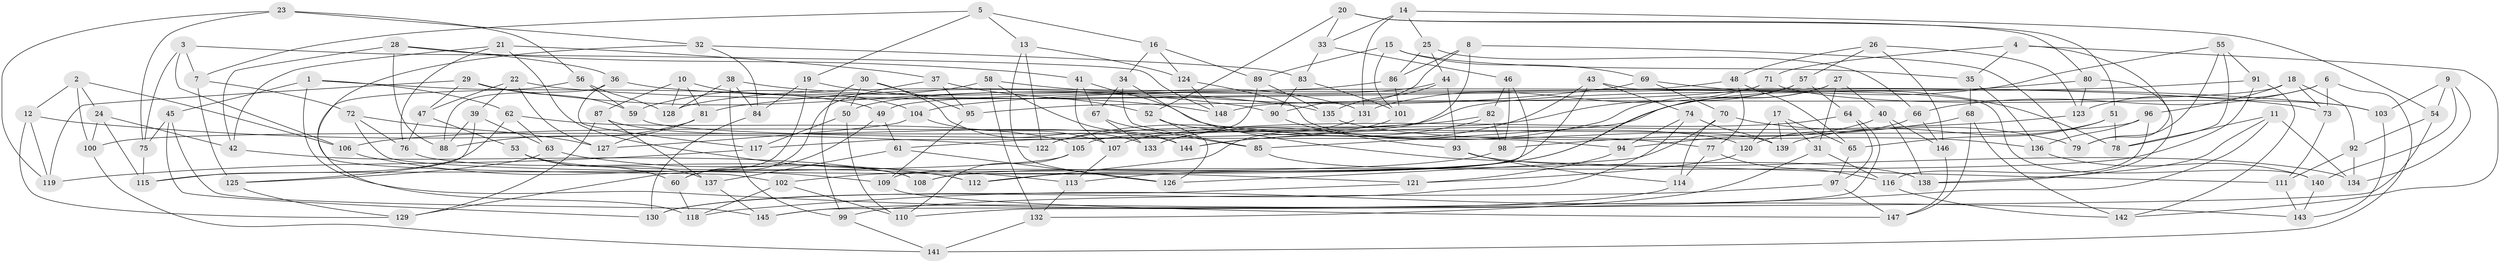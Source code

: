 // Generated by graph-tools (version 1.1) at 2025/26/03/09/25 03:26:57]
// undirected, 148 vertices, 296 edges
graph export_dot {
graph [start="1"]
  node [color=gray90,style=filled];
  1;
  2;
  3;
  4;
  5;
  6;
  7;
  8;
  9;
  10;
  11;
  12;
  13;
  14;
  15;
  16;
  17;
  18;
  19;
  20;
  21;
  22;
  23;
  24;
  25;
  26;
  27;
  28;
  29;
  30;
  31;
  32;
  33;
  34;
  35;
  36;
  37;
  38;
  39;
  40;
  41;
  42;
  43;
  44;
  45;
  46;
  47;
  48;
  49;
  50;
  51;
  52;
  53;
  54;
  55;
  56;
  57;
  58;
  59;
  60;
  61;
  62;
  63;
  64;
  65;
  66;
  67;
  68;
  69;
  70;
  71;
  72;
  73;
  74;
  75;
  76;
  77;
  78;
  79;
  80;
  81;
  82;
  83;
  84;
  85;
  86;
  87;
  88;
  89;
  90;
  91;
  92;
  93;
  94;
  95;
  96;
  97;
  98;
  99;
  100;
  101;
  102;
  103;
  104;
  105;
  106;
  107;
  108;
  109;
  110;
  111;
  112;
  113;
  114;
  115;
  116;
  117;
  118;
  119;
  120;
  121;
  122;
  123;
  124;
  125;
  126;
  127;
  128;
  129;
  130;
  131;
  132;
  133;
  134;
  135;
  136;
  137;
  138;
  139;
  140;
  141;
  142;
  143;
  144;
  145;
  146;
  147;
  148;
  1 -- 49;
  1 -- 62;
  1 -- 143;
  1 -- 45;
  2 -- 100;
  2 -- 24;
  2 -- 106;
  2 -- 12;
  3 -- 106;
  3 -- 75;
  3 -- 7;
  3 -- 148;
  4 -- 35;
  4 -- 79;
  4 -- 142;
  4 -- 71;
  5 -- 7;
  5 -- 16;
  5 -- 19;
  5 -- 13;
  6 -- 73;
  6 -- 123;
  6 -- 66;
  6 -- 141;
  7 -- 72;
  7 -- 125;
  8 -- 61;
  8 -- 86;
  8 -- 90;
  8 -- 79;
  9 -- 134;
  9 -- 54;
  9 -- 103;
  9 -- 140;
  10 -- 87;
  10 -- 81;
  10 -- 104;
  10 -- 128;
  11 -- 138;
  11 -- 134;
  11 -- 118;
  11 -- 78;
  12 -- 129;
  12 -- 122;
  12 -- 119;
  13 -- 124;
  13 -- 126;
  13 -- 122;
  14 -- 33;
  14 -- 131;
  14 -- 54;
  14 -- 25;
  15 -- 69;
  15 -- 101;
  15 -- 89;
  15 -- 35;
  16 -- 89;
  16 -- 34;
  16 -- 124;
  17 -- 139;
  17 -- 65;
  17 -- 31;
  17 -- 120;
  18 -- 148;
  18 -- 92;
  18 -- 73;
  18 -- 96;
  19 -- 148;
  19 -- 84;
  19 -- 129;
  20 -- 51;
  20 -- 52;
  20 -- 80;
  20 -- 33;
  21 -- 113;
  21 -- 42;
  21 -- 37;
  21 -- 76;
  22 -- 39;
  22 -- 127;
  22 -- 73;
  22 -- 47;
  23 -- 119;
  23 -- 32;
  23 -- 75;
  23 -- 56;
  24 -- 115;
  24 -- 100;
  24 -- 42;
  25 -- 66;
  25 -- 86;
  25 -- 44;
  26 -- 48;
  26 -- 146;
  26 -- 123;
  26 -- 57;
  27 -- 31;
  27 -- 112;
  27 -- 144;
  27 -- 40;
  28 -- 42;
  28 -- 41;
  28 -- 36;
  28 -- 88;
  29 -- 119;
  29 -- 47;
  29 -- 59;
  29 -- 90;
  30 -- 50;
  30 -- 133;
  30 -- 95;
  30 -- 99;
  31 -- 116;
  31 -- 132;
  32 -- 83;
  32 -- 84;
  32 -- 102;
  33 -- 83;
  33 -- 46;
  34 -- 67;
  34 -- 85;
  34 -- 111;
  35 -- 68;
  35 -- 136;
  36 -- 88;
  36 -- 103;
  36 -- 117;
  37 -- 95;
  37 -- 60;
  37 -- 52;
  38 -- 128;
  38 -- 99;
  38 -- 135;
  38 -- 84;
  39 -- 125;
  39 -- 63;
  39 -- 88;
  40 -- 138;
  40 -- 146;
  40 -- 94;
  41 -- 67;
  41 -- 120;
  41 -- 107;
  42 -- 108;
  43 -- 133;
  43 -- 140;
  43 -- 109;
  43 -- 74;
  44 -- 93;
  44 -- 50;
  44 -- 135;
  45 -- 130;
  45 -- 145;
  45 -- 75;
  46 -- 98;
  46 -- 108;
  46 -- 82;
  47 -- 53;
  47 -- 76;
  48 -- 77;
  48 -- 65;
  48 -- 49;
  49 -- 60;
  49 -- 61;
  50 -- 110;
  50 -- 117;
  51 -- 65;
  51 -- 139;
  51 -- 78;
  52 -- 77;
  52 -- 126;
  53 -- 137;
  53 -- 60;
  53 -- 112;
  54 -- 92;
  54 -- 145;
  55 -- 79;
  55 -- 85;
  55 -- 91;
  55 -- 78;
  56 -- 118;
  56 -- 59;
  56 -- 128;
  57 -- 64;
  57 -- 122;
  57 -- 113;
  58 -- 59;
  58 -- 131;
  58 -- 132;
  58 -- 144;
  59 -- 94;
  60 -- 118;
  61 -- 126;
  61 -- 137;
  62 -- 105;
  62 -- 63;
  62 -- 115;
  63 -- 112;
  63 -- 125;
  64 -- 97;
  64 -- 107;
  64 -- 110;
  65 -- 97;
  66 -- 146;
  66 -- 120;
  67 -- 85;
  67 -- 133;
  68 -- 147;
  68 -- 98;
  68 -- 142;
  69 -- 78;
  69 -- 70;
  69 -- 81;
  70 -- 126;
  70 -- 114;
  70 -- 79;
  71 -- 103;
  71 -- 131;
  71 -- 95;
  72 -- 121;
  72 -- 127;
  72 -- 76;
  73 -- 111;
  74 -- 94;
  74 -- 130;
  74 -- 139;
  75 -- 115;
  76 -- 108;
  77 -- 116;
  77 -- 114;
  80 -- 100;
  80 -- 123;
  80 -- 138;
  81 -- 88;
  81 -- 127;
  82 -- 122;
  82 -- 106;
  82 -- 98;
  83 -- 101;
  83 -- 90;
  84 -- 130;
  85 -- 138;
  86 -- 101;
  86 -- 128;
  87 -- 144;
  87 -- 129;
  87 -- 137;
  89 -- 135;
  89 -- 117;
  90 -- 93;
  91 -- 108;
  91 -- 104;
  91 -- 142;
  92 -- 134;
  92 -- 111;
  93 -- 134;
  93 -- 114;
  94 -- 121;
  95 -- 109;
  96 -- 116;
  96 -- 136;
  96 -- 105;
  97 -- 99;
  97 -- 147;
  98 -- 102;
  99 -- 141;
  100 -- 141;
  101 -- 112;
  102 -- 110;
  102 -- 118;
  103 -- 143;
  104 -- 127;
  104 -- 107;
  105 -- 110;
  105 -- 115;
  106 -- 109;
  107 -- 113;
  109 -- 147;
  111 -- 143;
  113 -- 132;
  114 -- 145;
  116 -- 142;
  117 -- 119;
  120 -- 121;
  121 -- 130;
  123 -- 144;
  124 -- 139;
  124 -- 148;
  125 -- 129;
  131 -- 133;
  132 -- 141;
  135 -- 136;
  136 -- 140;
  137 -- 145;
  140 -- 143;
  146 -- 147;
}
